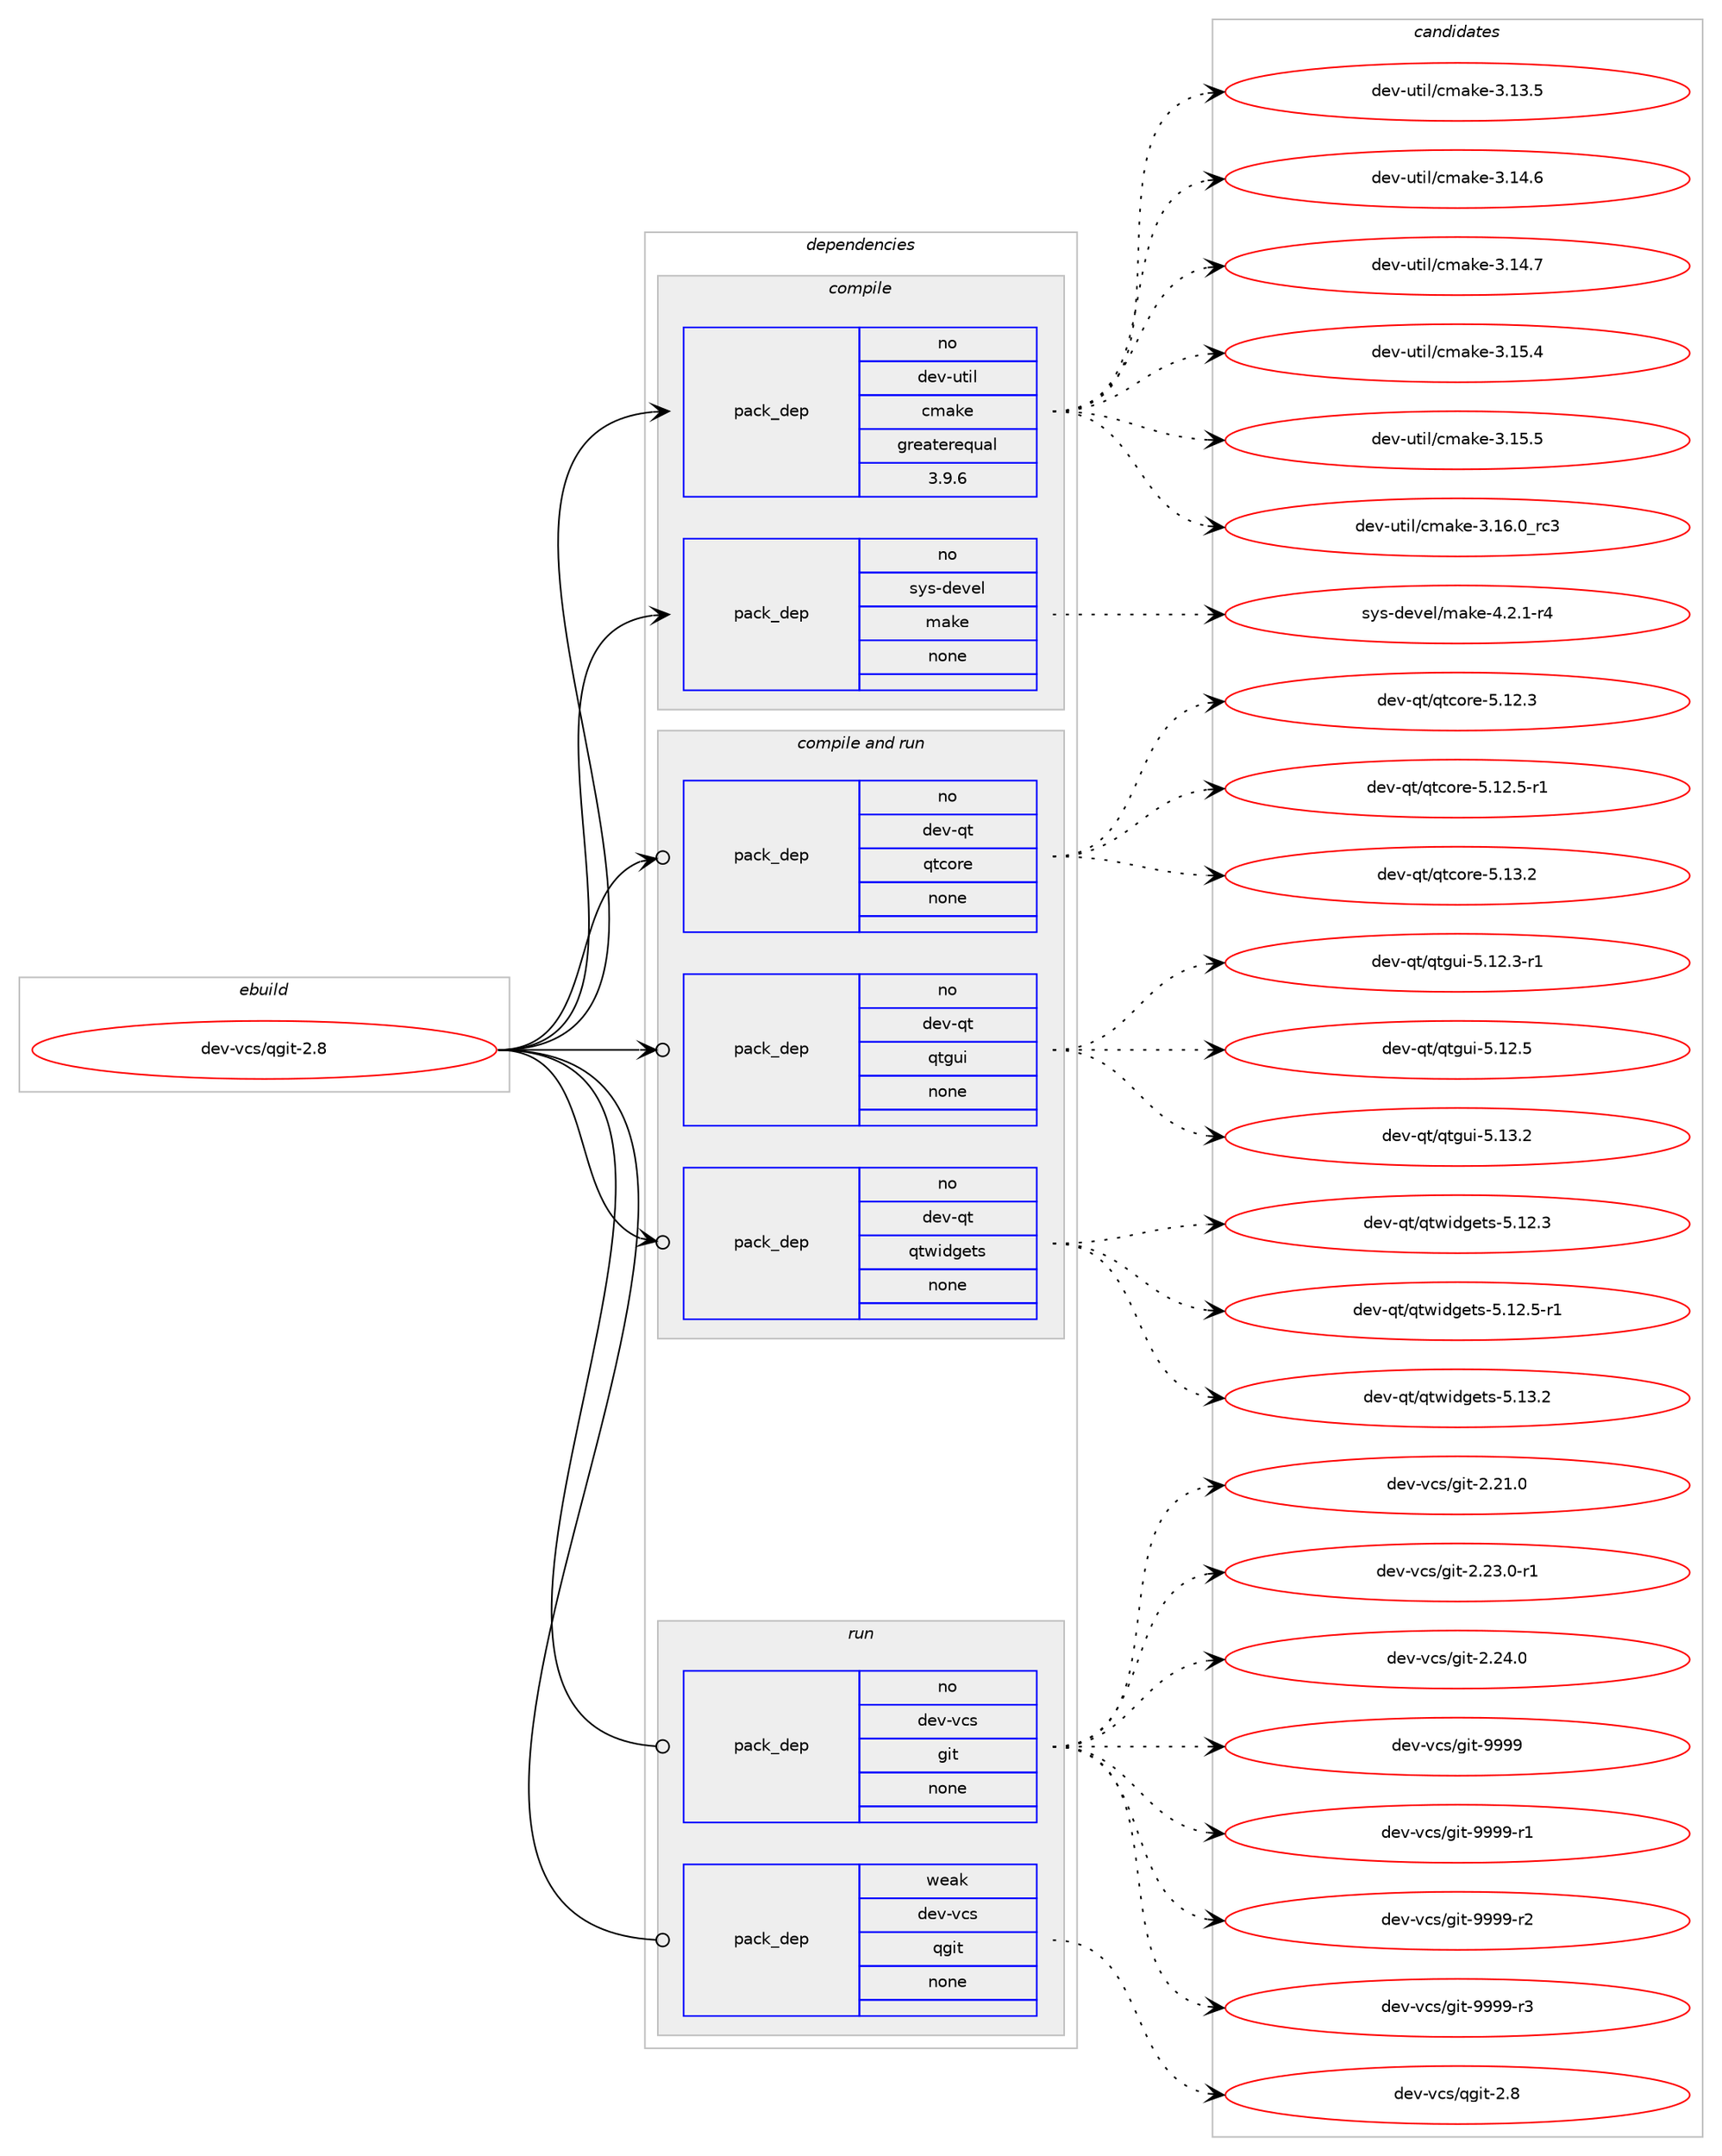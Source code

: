digraph prolog {

# *************
# Graph options
# *************

newrank=true;
concentrate=true;
compound=true;
graph [rankdir=LR,fontname=Helvetica,fontsize=10,ranksep=1.5];#, ranksep=2.5, nodesep=0.2];
edge  [arrowhead=vee];
node  [fontname=Helvetica,fontsize=10];

# **********
# The ebuild
# **********

subgraph cluster_leftcol {
color=gray;
rank=same;
label=<<i>ebuild</i>>;
id [label="dev-vcs/qgit-2.8", color=red, width=4, href="../dev-vcs/qgit-2.8.svg"];
}

# ****************
# The dependencies
# ****************

subgraph cluster_midcol {
color=gray;
label=<<i>dependencies</i>>;
subgraph cluster_compile {
fillcolor="#eeeeee";
style=filled;
label=<<i>compile</i>>;
subgraph pack538892 {
dependency735099 [label=<<TABLE BORDER="0" CELLBORDER="1" CELLSPACING="0" CELLPADDING="4" WIDTH="220"><TR><TD ROWSPAN="6" CELLPADDING="30">pack_dep</TD></TR><TR><TD WIDTH="110">no</TD></TR><TR><TD>dev-util</TD></TR><TR><TD>cmake</TD></TR><TR><TD>greaterequal</TD></TR><TR><TD>3.9.6</TD></TR></TABLE>>, shape=none, color=blue];
}
id:e -> dependency735099:w [weight=20,style="solid",arrowhead="vee"];
subgraph pack538893 {
dependency735100 [label=<<TABLE BORDER="0" CELLBORDER="1" CELLSPACING="0" CELLPADDING="4" WIDTH="220"><TR><TD ROWSPAN="6" CELLPADDING="30">pack_dep</TD></TR><TR><TD WIDTH="110">no</TD></TR><TR><TD>sys-devel</TD></TR><TR><TD>make</TD></TR><TR><TD>none</TD></TR><TR><TD></TD></TR></TABLE>>, shape=none, color=blue];
}
id:e -> dependency735100:w [weight=20,style="solid",arrowhead="vee"];
}
subgraph cluster_compileandrun {
fillcolor="#eeeeee";
style=filled;
label=<<i>compile and run</i>>;
subgraph pack538894 {
dependency735101 [label=<<TABLE BORDER="0" CELLBORDER="1" CELLSPACING="0" CELLPADDING="4" WIDTH="220"><TR><TD ROWSPAN="6" CELLPADDING="30">pack_dep</TD></TR><TR><TD WIDTH="110">no</TD></TR><TR><TD>dev-qt</TD></TR><TR><TD>qtcore</TD></TR><TR><TD>none</TD></TR><TR><TD></TD></TR></TABLE>>, shape=none, color=blue];
}
id:e -> dependency735101:w [weight=20,style="solid",arrowhead="odotvee"];
subgraph pack538895 {
dependency735102 [label=<<TABLE BORDER="0" CELLBORDER="1" CELLSPACING="0" CELLPADDING="4" WIDTH="220"><TR><TD ROWSPAN="6" CELLPADDING="30">pack_dep</TD></TR><TR><TD WIDTH="110">no</TD></TR><TR><TD>dev-qt</TD></TR><TR><TD>qtgui</TD></TR><TR><TD>none</TD></TR><TR><TD></TD></TR></TABLE>>, shape=none, color=blue];
}
id:e -> dependency735102:w [weight=20,style="solid",arrowhead="odotvee"];
subgraph pack538896 {
dependency735103 [label=<<TABLE BORDER="0" CELLBORDER="1" CELLSPACING="0" CELLPADDING="4" WIDTH="220"><TR><TD ROWSPAN="6" CELLPADDING="30">pack_dep</TD></TR><TR><TD WIDTH="110">no</TD></TR><TR><TD>dev-qt</TD></TR><TR><TD>qtwidgets</TD></TR><TR><TD>none</TD></TR><TR><TD></TD></TR></TABLE>>, shape=none, color=blue];
}
id:e -> dependency735103:w [weight=20,style="solid",arrowhead="odotvee"];
}
subgraph cluster_run {
fillcolor="#eeeeee";
style=filled;
label=<<i>run</i>>;
subgraph pack538897 {
dependency735104 [label=<<TABLE BORDER="0" CELLBORDER="1" CELLSPACING="0" CELLPADDING="4" WIDTH="220"><TR><TD ROWSPAN="6" CELLPADDING="30">pack_dep</TD></TR><TR><TD WIDTH="110">no</TD></TR><TR><TD>dev-vcs</TD></TR><TR><TD>git</TD></TR><TR><TD>none</TD></TR><TR><TD></TD></TR></TABLE>>, shape=none, color=blue];
}
id:e -> dependency735104:w [weight=20,style="solid",arrowhead="odot"];
subgraph pack538898 {
dependency735105 [label=<<TABLE BORDER="0" CELLBORDER="1" CELLSPACING="0" CELLPADDING="4" WIDTH="220"><TR><TD ROWSPAN="6" CELLPADDING="30">pack_dep</TD></TR><TR><TD WIDTH="110">weak</TD></TR><TR><TD>dev-vcs</TD></TR><TR><TD>qgit</TD></TR><TR><TD>none</TD></TR><TR><TD></TD></TR></TABLE>>, shape=none, color=blue];
}
id:e -> dependency735105:w [weight=20,style="solid",arrowhead="odot"];
}
}

# **************
# The candidates
# **************

subgraph cluster_choices {
rank=same;
color=gray;
label=<<i>candidates</i>>;

subgraph choice538892 {
color=black;
nodesep=1;
choice1001011184511711610510847991099710710145514649514653 [label="dev-util/cmake-3.13.5", color=red, width=4,href="../dev-util/cmake-3.13.5.svg"];
choice1001011184511711610510847991099710710145514649524654 [label="dev-util/cmake-3.14.6", color=red, width=4,href="../dev-util/cmake-3.14.6.svg"];
choice1001011184511711610510847991099710710145514649524655 [label="dev-util/cmake-3.14.7", color=red, width=4,href="../dev-util/cmake-3.14.7.svg"];
choice1001011184511711610510847991099710710145514649534652 [label="dev-util/cmake-3.15.4", color=red, width=4,href="../dev-util/cmake-3.15.4.svg"];
choice1001011184511711610510847991099710710145514649534653 [label="dev-util/cmake-3.15.5", color=red, width=4,href="../dev-util/cmake-3.15.5.svg"];
choice1001011184511711610510847991099710710145514649544648951149951 [label="dev-util/cmake-3.16.0_rc3", color=red, width=4,href="../dev-util/cmake-3.16.0_rc3.svg"];
dependency735099:e -> choice1001011184511711610510847991099710710145514649514653:w [style=dotted,weight="100"];
dependency735099:e -> choice1001011184511711610510847991099710710145514649524654:w [style=dotted,weight="100"];
dependency735099:e -> choice1001011184511711610510847991099710710145514649524655:w [style=dotted,weight="100"];
dependency735099:e -> choice1001011184511711610510847991099710710145514649534652:w [style=dotted,weight="100"];
dependency735099:e -> choice1001011184511711610510847991099710710145514649534653:w [style=dotted,weight="100"];
dependency735099:e -> choice1001011184511711610510847991099710710145514649544648951149951:w [style=dotted,weight="100"];
}
subgraph choice538893 {
color=black;
nodesep=1;
choice1151211154510010111810110847109971071014552465046494511452 [label="sys-devel/make-4.2.1-r4", color=red, width=4,href="../sys-devel/make-4.2.1-r4.svg"];
dependency735100:e -> choice1151211154510010111810110847109971071014552465046494511452:w [style=dotted,weight="100"];
}
subgraph choice538894 {
color=black;
nodesep=1;
choice10010111845113116471131169911111410145534649504651 [label="dev-qt/qtcore-5.12.3", color=red, width=4,href="../dev-qt/qtcore-5.12.3.svg"];
choice100101118451131164711311699111114101455346495046534511449 [label="dev-qt/qtcore-5.12.5-r1", color=red, width=4,href="../dev-qt/qtcore-5.12.5-r1.svg"];
choice10010111845113116471131169911111410145534649514650 [label="dev-qt/qtcore-5.13.2", color=red, width=4,href="../dev-qt/qtcore-5.13.2.svg"];
dependency735101:e -> choice10010111845113116471131169911111410145534649504651:w [style=dotted,weight="100"];
dependency735101:e -> choice100101118451131164711311699111114101455346495046534511449:w [style=dotted,weight="100"];
dependency735101:e -> choice10010111845113116471131169911111410145534649514650:w [style=dotted,weight="100"];
}
subgraph choice538895 {
color=black;
nodesep=1;
choice1001011184511311647113116103117105455346495046514511449 [label="dev-qt/qtgui-5.12.3-r1", color=red, width=4,href="../dev-qt/qtgui-5.12.3-r1.svg"];
choice100101118451131164711311610311710545534649504653 [label="dev-qt/qtgui-5.12.5", color=red, width=4,href="../dev-qt/qtgui-5.12.5.svg"];
choice100101118451131164711311610311710545534649514650 [label="dev-qt/qtgui-5.13.2", color=red, width=4,href="../dev-qt/qtgui-5.13.2.svg"];
dependency735102:e -> choice1001011184511311647113116103117105455346495046514511449:w [style=dotted,weight="100"];
dependency735102:e -> choice100101118451131164711311610311710545534649504653:w [style=dotted,weight="100"];
dependency735102:e -> choice100101118451131164711311610311710545534649514650:w [style=dotted,weight="100"];
}
subgraph choice538896 {
color=black;
nodesep=1;
choice100101118451131164711311611910510010310111611545534649504651 [label="dev-qt/qtwidgets-5.12.3", color=red, width=4,href="../dev-qt/qtwidgets-5.12.3.svg"];
choice1001011184511311647113116119105100103101116115455346495046534511449 [label="dev-qt/qtwidgets-5.12.5-r1", color=red, width=4,href="../dev-qt/qtwidgets-5.12.5-r1.svg"];
choice100101118451131164711311611910510010310111611545534649514650 [label="dev-qt/qtwidgets-5.13.2", color=red, width=4,href="../dev-qt/qtwidgets-5.13.2.svg"];
dependency735103:e -> choice100101118451131164711311611910510010310111611545534649504651:w [style=dotted,weight="100"];
dependency735103:e -> choice1001011184511311647113116119105100103101116115455346495046534511449:w [style=dotted,weight="100"];
dependency735103:e -> choice100101118451131164711311611910510010310111611545534649514650:w [style=dotted,weight="100"];
}
subgraph choice538897 {
color=black;
nodesep=1;
choice10010111845118991154710310511645504650494648 [label="dev-vcs/git-2.21.0", color=red, width=4,href="../dev-vcs/git-2.21.0.svg"];
choice100101118451189911547103105116455046505146484511449 [label="dev-vcs/git-2.23.0-r1", color=red, width=4,href="../dev-vcs/git-2.23.0-r1.svg"];
choice10010111845118991154710310511645504650524648 [label="dev-vcs/git-2.24.0", color=red, width=4,href="../dev-vcs/git-2.24.0.svg"];
choice1001011184511899115471031051164557575757 [label="dev-vcs/git-9999", color=red, width=4,href="../dev-vcs/git-9999.svg"];
choice10010111845118991154710310511645575757574511449 [label="dev-vcs/git-9999-r1", color=red, width=4,href="../dev-vcs/git-9999-r1.svg"];
choice10010111845118991154710310511645575757574511450 [label="dev-vcs/git-9999-r2", color=red, width=4,href="../dev-vcs/git-9999-r2.svg"];
choice10010111845118991154710310511645575757574511451 [label="dev-vcs/git-9999-r3", color=red, width=4,href="../dev-vcs/git-9999-r3.svg"];
dependency735104:e -> choice10010111845118991154710310511645504650494648:w [style=dotted,weight="100"];
dependency735104:e -> choice100101118451189911547103105116455046505146484511449:w [style=dotted,weight="100"];
dependency735104:e -> choice10010111845118991154710310511645504650524648:w [style=dotted,weight="100"];
dependency735104:e -> choice1001011184511899115471031051164557575757:w [style=dotted,weight="100"];
dependency735104:e -> choice10010111845118991154710310511645575757574511449:w [style=dotted,weight="100"];
dependency735104:e -> choice10010111845118991154710310511645575757574511450:w [style=dotted,weight="100"];
dependency735104:e -> choice10010111845118991154710310511645575757574511451:w [style=dotted,weight="100"];
}
subgraph choice538898 {
color=black;
nodesep=1;
choice10010111845118991154711310310511645504656 [label="dev-vcs/qgit-2.8", color=red, width=4,href="../dev-vcs/qgit-2.8.svg"];
dependency735105:e -> choice10010111845118991154711310310511645504656:w [style=dotted,weight="100"];
}
}

}
